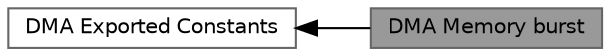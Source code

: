 digraph "DMA Memory burst"
{
 // INTERACTIVE_SVG=YES
 // LATEX_PDF_SIZE
  bgcolor="transparent";
  edge [fontname=Helvetica,fontsize=10,labelfontname=Helvetica,labelfontsize=10];
  node [fontname=Helvetica,fontsize=10,shape=box,height=0.2,width=0.4];
  rankdir=LR;
  Node2 [id="Node000002",label="DMA Exported Constants",height=0.2,width=0.4,color="grey40", fillcolor="white", style="filled",URL="$group___d_m_a___exported___constants.html",tooltip="DMA Exported constants."];
  Node1 [id="Node000001",label="DMA Memory burst",height=0.2,width=0.4,color="gray40", fillcolor="grey60", style="filled", fontcolor="black",tooltip="DMA memory burst."];
  Node2->Node1 [shape=plaintext, dir="back", style="solid"];
}
